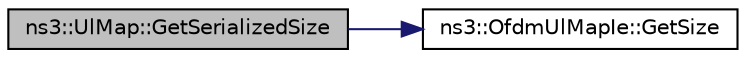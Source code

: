digraph "ns3::UlMap::GetSerializedSize"
{
 // LATEX_PDF_SIZE
  edge [fontname="Helvetica",fontsize="10",labelfontname="Helvetica",labelfontsize="10"];
  node [fontname="Helvetica",fontsize="10",shape=record];
  rankdir="LR";
  Node1 [label="ns3::UlMap::GetSerializedSize",height=0.2,width=0.4,color="black", fillcolor="grey75", style="filled", fontcolor="black",tooltip=" "];
  Node1 -> Node2 [color="midnightblue",fontsize="10",style="solid",fontname="Helvetica"];
  Node2 [label="ns3::OfdmUlMapIe::GetSize",height=0.2,width=0.4,color="black", fillcolor="white", style="filled",URL="$classns3_1_1_ofdm_ul_map_ie.html#aa0d04f1c17f2a5810363b3610b661529",tooltip="Get size."];
}
